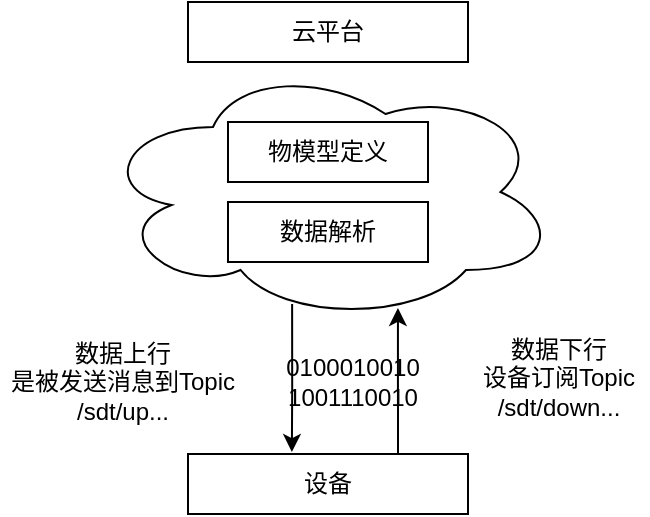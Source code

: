 <mxfile version="14.2.9" type="github">
  <diagram id="0aKIKBk8Po-XCpgHhdkZ" name="第 1 页">
    <mxGraphModel dx="1414" dy="786" grid="0" gridSize="10" guides="1" tooltips="1" connect="1" arrows="1" fold="1" page="0" pageScale="1" pageWidth="827" pageHeight="1169" math="0" shadow="0">
      <root>
        <mxCell id="0" />
        <mxCell id="1" parent="0" />
        <mxCell id="5BI3uPOLL03prT9fK4s5-1" value="云平台" style="rounded=0;whiteSpace=wrap;html=1;" vertex="1" parent="1">
          <mxGeometry x="310" y="110" width="140" height="30" as="geometry" />
        </mxCell>
        <mxCell id="5BI3uPOLL03prT9fK4s5-13" style="edgeStyle=orthogonalEdgeStyle;rounded=0;orthogonalLoop=1;jettySize=auto;html=1;exitX=0.422;exitY=0.931;exitDx=0;exitDy=0;exitPerimeter=0;entryX=0.371;entryY=-0.033;entryDx=0;entryDy=0;entryPerimeter=0;" edge="1" parent="1" source="5BI3uPOLL03prT9fK4s5-2" target="5BI3uPOLL03prT9fK4s5-9">
          <mxGeometry relative="1" as="geometry" />
        </mxCell>
        <mxCell id="5BI3uPOLL03prT9fK4s5-2" value="" style="ellipse;shape=cloud;whiteSpace=wrap;html=1;" vertex="1" parent="1">
          <mxGeometry x="265" y="140" width="230" height="130" as="geometry" />
        </mxCell>
        <mxCell id="5BI3uPOLL03prT9fK4s5-3" value="物模型定义" style="rounded=0;whiteSpace=wrap;html=1;" vertex="1" parent="1">
          <mxGeometry x="330" y="170" width="100" height="30" as="geometry" />
        </mxCell>
        <mxCell id="5BI3uPOLL03prT9fK4s5-4" value="数据解析" style="rounded=0;whiteSpace=wrap;html=1;" vertex="1" parent="1">
          <mxGeometry x="330" y="210" width="100" height="30" as="geometry" />
        </mxCell>
        <mxCell id="5BI3uPOLL03prT9fK4s5-14" style="edgeStyle=orthogonalEdgeStyle;rounded=0;orthogonalLoop=1;jettySize=auto;html=1;exitX=0.75;exitY=0;exitDx=0;exitDy=0;entryX=0.652;entryY=0.946;entryDx=0;entryDy=0;entryPerimeter=0;" edge="1" parent="1" source="5BI3uPOLL03prT9fK4s5-9" target="5BI3uPOLL03prT9fK4s5-2">
          <mxGeometry relative="1" as="geometry" />
        </mxCell>
        <mxCell id="5BI3uPOLL03prT9fK4s5-9" value="设备" style="rounded=0;whiteSpace=wrap;html=1;" vertex="1" parent="1">
          <mxGeometry x="310" y="336" width="140" height="30" as="geometry" />
        </mxCell>
        <mxCell id="5BI3uPOLL03prT9fK4s5-10" value="数据上行&lt;br&gt;是被发送消息到Topic&lt;br&gt;/sdt/up..." style="text;html=1;align=center;verticalAlign=middle;resizable=0;points=[];autosize=1;" vertex="1" parent="1">
          <mxGeometry x="216" y="277" width="122" height="46" as="geometry" />
        </mxCell>
        <mxCell id="5BI3uPOLL03prT9fK4s5-11" value="数据下行&lt;br&gt;设备订阅Topic&lt;br&gt;/sdt/down..." style="text;html=1;align=center;verticalAlign=middle;resizable=0;points=[];autosize=1;" vertex="1" parent="1">
          <mxGeometry x="450" y="273" width="90" height="50" as="geometry" />
        </mxCell>
        <mxCell id="5BI3uPOLL03prT9fK4s5-15" value="0100010010&lt;br&gt;1001110010" style="text;html=1;align=center;verticalAlign=middle;resizable=0;points=[];autosize=1;" vertex="1" parent="1">
          <mxGeometry x="353" y="284" width="77" height="32" as="geometry" />
        </mxCell>
      </root>
    </mxGraphModel>
  </diagram>
</mxfile>
